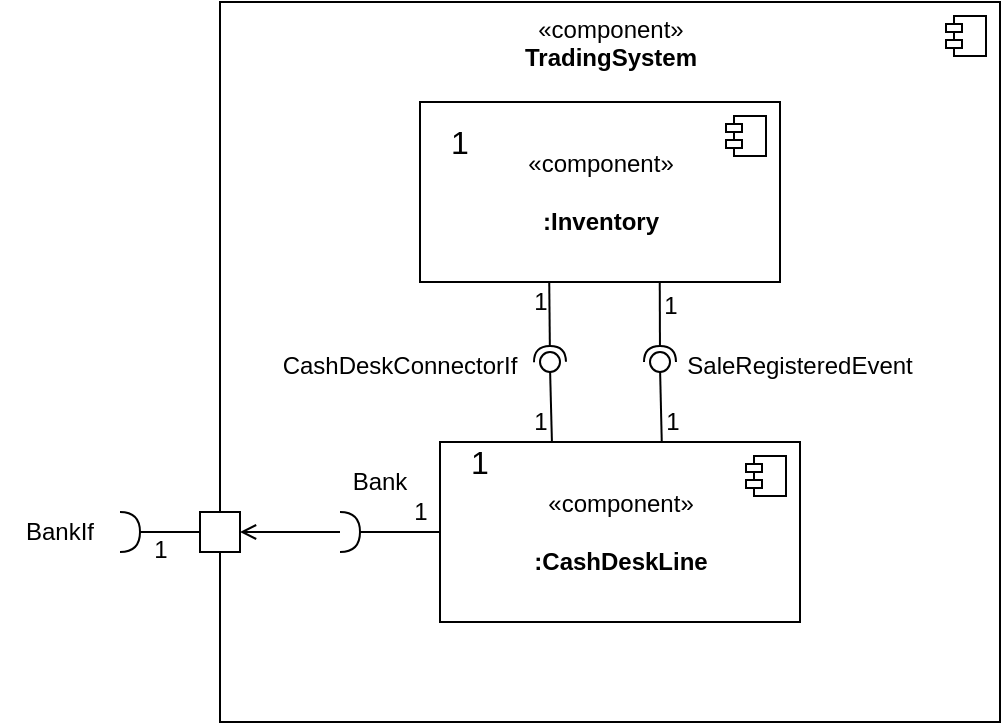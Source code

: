 <mxfile version="15.6.5" type="device"><diagram id="rW08TnTs8fKdi0iHZorY" name="Page-1"><mxGraphModel dx="1718" dy="881" grid="1" gridSize="10" guides="1" tooltips="1" connect="1" arrows="1" fold="1" page="1" pageScale="1" pageWidth="827" pageHeight="1169" math="0" shadow="0"><root><mxCell id="0"/><mxCell id="1" parent="0"/><mxCell id="LDHHtiFDuLVWcO12hkQj-3" value="&lt;span&gt;«component»&lt;/span&gt;&lt;br&gt;&lt;b&gt;TradingSystem&lt;/b&gt;" style="html=1;dropTarget=0;labelBackgroundColor=none;fontColor=default;strokeColor=default;fillColor=default;align=center;verticalAlign=top;labelPosition=center;verticalLabelPosition=middle;" vertex="1" parent="1"><mxGeometry x="140" y="340" width="390" height="360" as="geometry"/></mxCell><mxCell id="LDHHtiFDuLVWcO12hkQj-4" value="" style="shape=module;jettyWidth=8;jettyHeight=4;labelBackgroundColor=none;fontColor=default;strokeColor=default;fillColor=default;align=center;verticalAlign=bottom;" vertex="1" parent="LDHHtiFDuLVWcO12hkQj-3"><mxGeometry x="1" width="20" height="20" relative="1" as="geometry"><mxPoint x="-27" y="7" as="offset"/></mxGeometry></mxCell><mxCell id="LDHHtiFDuLVWcO12hkQj-6" value="«component»&lt;br&gt;&lt;br&gt;&lt;b&gt;:Inventory&lt;/b&gt;" style="html=1;dropTarget=0;labelBackgroundColor=none;fontColor=default;strokeColor=default;fillColor=default;align=center;verticalAlign=middle;" vertex="1" parent="1"><mxGeometry x="240" y="390" width="180" height="90" as="geometry"/></mxCell><mxCell id="LDHHtiFDuLVWcO12hkQj-7" value="" style="shape=module;jettyWidth=8;jettyHeight=4;labelBackgroundColor=none;fontColor=default;strokeColor=default;fillColor=default;align=center;verticalAlign=bottom;" vertex="1" parent="LDHHtiFDuLVWcO12hkQj-6"><mxGeometry x="1" width="20" height="20" relative="1" as="geometry"><mxPoint x="-27" y="7" as="offset"/></mxGeometry></mxCell><mxCell id="LDHHtiFDuLVWcO12hkQj-8" value="&lt;font style=&quot;font-size: 16px&quot;&gt;1&lt;/font&gt;" style="text;html=1;strokeColor=none;fillColor=none;align=center;verticalAlign=middle;whiteSpace=wrap;rounded=0;labelBackgroundColor=none;fontColor=default;" vertex="1" parent="1"><mxGeometry x="240" y="400" width="40" height="20" as="geometry"/></mxCell><mxCell id="LDHHtiFDuLVWcO12hkQj-9" value="«component»&lt;br&gt;&lt;br&gt;&lt;b&gt;:CashDeskLine&lt;/b&gt;" style="html=1;dropTarget=0;labelBackgroundColor=none;fontColor=default;strokeColor=default;fillColor=default;align=center;verticalAlign=middle;" vertex="1" parent="1"><mxGeometry x="250" y="560" width="180" height="90" as="geometry"/></mxCell><mxCell id="LDHHtiFDuLVWcO12hkQj-10" value="" style="shape=module;jettyWidth=8;jettyHeight=4;labelBackgroundColor=none;fontColor=default;strokeColor=default;fillColor=default;align=center;verticalAlign=bottom;" vertex="1" parent="LDHHtiFDuLVWcO12hkQj-9"><mxGeometry x="1" width="20" height="20" relative="1" as="geometry"><mxPoint x="-27" y="7" as="offset"/></mxGeometry></mxCell><mxCell id="LDHHtiFDuLVWcO12hkQj-11" value="&lt;font style=&quot;font-size: 16px&quot;&gt;1&lt;/font&gt;" style="text;html=1;strokeColor=none;fillColor=none;align=center;verticalAlign=middle;whiteSpace=wrap;rounded=0;labelBackgroundColor=none;fontColor=default;" vertex="1" parent="1"><mxGeometry x="250" y="560" width="40" height="20" as="geometry"/></mxCell><mxCell id="LDHHtiFDuLVWcO12hkQj-22" value="&lt;font style=&quot;font-size: 12px&quot;&gt;SaleRegisteredEvent&lt;/font&gt;" style="text;html=1;strokeColor=none;fillColor=none;align=center;verticalAlign=middle;whiteSpace=wrap;rounded=0;labelBackgroundColor=none;fontSize=16;fontColor=default;" vertex="1" parent="1"><mxGeometry x="400" y="505" width="60" height="30" as="geometry"/></mxCell><mxCell id="LDHHtiFDuLVWcO12hkQj-25" value="&lt;font style=&quot;font-size: 12px&quot;&gt;CashDeskConnectorIf&lt;/font&gt;" style="text;html=1;strokeColor=none;fillColor=none;align=center;verticalAlign=middle;whiteSpace=wrap;rounded=0;labelBackgroundColor=none;fontSize=16;fontColor=default;" vertex="1" parent="1"><mxGeometry x="200" y="505" width="60" height="30" as="geometry"/></mxCell><mxCell id="LDHHtiFDuLVWcO12hkQj-27" style="edgeStyle=orthogonalEdgeStyle;rounded=0;orthogonalLoop=1;jettySize=auto;html=1;entryX=0;entryY=0.5;entryDx=0;entryDy=0;labelBackgroundColor=default;fontSize=12;fontColor=default;strokeColor=default;endArrow=none;endFill=0;" edge="1" parent="1" source="LDHHtiFDuLVWcO12hkQj-26" target="LDHHtiFDuLVWcO12hkQj-9"><mxGeometry relative="1" as="geometry"/></mxCell><mxCell id="LDHHtiFDuLVWcO12hkQj-57" value="1" style="edgeLabel;html=1;align=center;verticalAlign=middle;resizable=0;points=[];fontSize=12;fontColor=default;labelBackgroundColor=default;" vertex="1" connectable="0" parent="LDHHtiFDuLVWcO12hkQj-27"><mxGeometry x="0.336" relative="1" as="geometry"><mxPoint x="3" y="-10" as="offset"/></mxGeometry></mxCell><mxCell id="LDHHtiFDuLVWcO12hkQj-56" style="edgeStyle=orthogonalEdgeStyle;rounded=0;orthogonalLoop=1;jettySize=auto;html=1;entryX=1;entryY=0.5;entryDx=0;entryDy=0;labelBackgroundColor=default;fontSize=12;fontColor=default;endArrow=open;endFill=0;strokeColor=default;fillColor=default;startArrow=none;startFill=0;" edge="1" parent="1" source="LDHHtiFDuLVWcO12hkQj-26" target="LDHHtiFDuLVWcO12hkQj-55"><mxGeometry relative="1" as="geometry"/></mxCell><mxCell id="LDHHtiFDuLVWcO12hkQj-26" value="" style="shape=requiredInterface;html=1;verticalLabelPosition=bottom;sketch=0;labelBackgroundColor=none;fontSize=12;fontColor=default;strokeColor=default;fillColor=default;align=center;verticalAlign=top;" vertex="1" parent="1"><mxGeometry x="200" y="595" width="10" height="20" as="geometry"/></mxCell><mxCell id="LDHHtiFDuLVWcO12hkQj-28" value="" style="rounded=0;orthogonalLoop=1;jettySize=auto;html=1;endArrow=none;endFill=0;sketch=0;sourcePerimeterSpacing=0;targetPerimeterSpacing=0;labelBackgroundColor=default;fontSize=12;fontColor=default;strokeColor=default;exitX=0.311;exitY=0.003;exitDx=0;exitDy=0;exitPerimeter=0;fillColor=default;" edge="1" target="LDHHtiFDuLVWcO12hkQj-30" parent="1" source="LDHHtiFDuLVWcO12hkQj-9"><mxGeometry relative="1" as="geometry"><mxPoint x="185" y="555" as="sourcePoint"/></mxGeometry></mxCell><mxCell id="LDHHtiFDuLVWcO12hkQj-34" value="1" style="edgeLabel;html=1;align=center;verticalAlign=middle;resizable=0;points=[];fontSize=12;fontColor=default;labelBackgroundColor=default;" vertex="1" connectable="0" parent="LDHHtiFDuLVWcO12hkQj-28"><mxGeometry x="-0.452" relative="1" as="geometry"><mxPoint x="-6" y="-1" as="offset"/></mxGeometry></mxCell><mxCell id="LDHHtiFDuLVWcO12hkQj-29" value="" style="rounded=0;orthogonalLoop=1;jettySize=auto;html=1;endArrow=halfCircle;endFill=0;entryX=0.5;entryY=0.5;endSize=6;strokeWidth=1;sketch=0;labelBackgroundColor=default;fontSize=12;fontColor=default;exitX=0.359;exitY=1.001;exitDx=0;exitDy=0;exitPerimeter=0;strokeColor=default;fillColor=default;" edge="1" target="LDHHtiFDuLVWcO12hkQj-30" parent="1" source="LDHHtiFDuLVWcO12hkQj-6"><mxGeometry relative="1" as="geometry"><mxPoint x="225" y="555" as="sourcePoint"/></mxGeometry></mxCell><mxCell id="LDHHtiFDuLVWcO12hkQj-33" value="1" style="edgeLabel;html=1;align=center;verticalAlign=middle;resizable=0;points=[];fontSize=12;fontColor=default;labelBackgroundColor=default;" vertex="1" connectable="0" parent="LDHHtiFDuLVWcO12hkQj-29"><mxGeometry x="-0.556" y="1" relative="1" as="geometry"><mxPoint x="-6" y="1" as="offset"/></mxGeometry></mxCell><mxCell id="LDHHtiFDuLVWcO12hkQj-30" value="" style="ellipse;whiteSpace=wrap;html=1;align=center;aspect=fixed;resizable=0;points=[];outlineConnect=0;sketch=0;labelBackgroundColor=none;fontSize=12;fontColor=default;strokeColor=default;fillColor=default;" vertex="1" parent="1"><mxGeometry x="300" y="515" width="10" height="10" as="geometry"/></mxCell><mxCell id="LDHHtiFDuLVWcO12hkQj-50" value="" style="rounded=0;orthogonalLoop=1;jettySize=auto;html=1;endArrow=none;endFill=0;sketch=0;sourcePerimeterSpacing=0;targetPerimeterSpacing=0;labelBackgroundColor=default;fontSize=12;fontColor=default;strokeColor=default;fillColor=default;exitX=0.616;exitY=0;exitDx=0;exitDy=0;exitPerimeter=0;" edge="1" target="LDHHtiFDuLVWcO12hkQj-52" parent="1" source="LDHHtiFDuLVWcO12hkQj-9"><mxGeometry relative="1" as="geometry"><mxPoint x="340" y="520" as="sourcePoint"/></mxGeometry></mxCell><mxCell id="LDHHtiFDuLVWcO12hkQj-54" value="1" style="edgeLabel;html=1;align=center;verticalAlign=middle;resizable=0;points=[];fontSize=12;fontColor=default;labelBackgroundColor=default;" vertex="1" connectable="0" parent="LDHHtiFDuLVWcO12hkQj-50"><mxGeometry x="-0.197" relative="1" as="geometry"><mxPoint x="5" y="4" as="offset"/></mxGeometry></mxCell><mxCell id="LDHHtiFDuLVWcO12hkQj-51" value="" style="rounded=0;orthogonalLoop=1;jettySize=auto;html=1;endArrow=halfCircle;endFill=0;entryX=0.5;entryY=0.5;endSize=6;strokeWidth=1;sketch=0;labelBackgroundColor=default;fontSize=12;fontColor=default;fillColor=default;exitX=0.666;exitY=1.004;exitDx=0;exitDy=0;exitPerimeter=0;strokeColor=default;" edge="1" target="LDHHtiFDuLVWcO12hkQj-52" parent="1" source="LDHHtiFDuLVWcO12hkQj-6"><mxGeometry relative="1" as="geometry"><mxPoint x="380" y="520" as="sourcePoint"/></mxGeometry></mxCell><mxCell id="LDHHtiFDuLVWcO12hkQj-53" value="1" style="edgeLabel;html=1;align=center;verticalAlign=middle;resizable=0;points=[];fontSize=12;fontColor=default;labelBackgroundColor=default;" vertex="1" connectable="0" parent="LDHHtiFDuLVWcO12hkQj-51"><mxGeometry x="-0.424" relative="1" as="geometry"><mxPoint x="5" as="offset"/></mxGeometry></mxCell><mxCell id="LDHHtiFDuLVWcO12hkQj-52" value="" style="ellipse;whiteSpace=wrap;html=1;align=center;aspect=fixed;resizable=0;points=[];outlineConnect=0;sketch=0;labelBackgroundColor=default;fontSize=12;fontColor=default;strokeColor=default;fillColor=default;" vertex="1" parent="1"><mxGeometry x="355" y="515" width="10" height="10" as="geometry"/></mxCell><mxCell id="LDHHtiFDuLVWcO12hkQj-55" value="" style="whiteSpace=wrap;html=1;aspect=fixed;labelBackgroundColor=default;fontSize=12;fontColor=default;strokeColor=default;fillColor=default;align=center;verticalAlign=top;" vertex="1" parent="1"><mxGeometry x="130" y="595" width="20" height="20" as="geometry"/></mxCell><mxCell id="LDHHtiFDuLVWcO12hkQj-58" value="Bank" style="text;html=1;strokeColor=none;fillColor=none;align=center;verticalAlign=middle;whiteSpace=wrap;rounded=0;labelBackgroundColor=default;fontSize=12;fontColor=default;" vertex="1" parent="1"><mxGeometry x="190" y="565" width="60" height="30" as="geometry"/></mxCell><mxCell id="LDHHtiFDuLVWcO12hkQj-60" value="1" style="edgeStyle=orthogonalEdgeStyle;rounded=0;orthogonalLoop=1;jettySize=auto;html=1;entryX=0;entryY=0.5;entryDx=0;entryDy=0;labelBackgroundColor=default;fontSize=12;fontColor=default;startArrow=none;startFill=0;endArrow=none;endFill=0;strokeColor=default;fillColor=default;strokeWidth=1;verticalAlign=top;labelPosition=center;verticalLabelPosition=middle;align=center;" edge="1" parent="1" source="LDHHtiFDuLVWcO12hkQj-59" target="LDHHtiFDuLVWcO12hkQj-55"><mxGeometry x="-0.6" y="5" relative="1" as="geometry"><mxPoint as="offset"/></mxGeometry></mxCell><mxCell id="LDHHtiFDuLVWcO12hkQj-59" value="" style="shape=requiredInterface;html=1;verticalLabelPosition=bottom;sketch=0;labelBackgroundColor=default;fontSize=12;fontColor=default;strokeColor=default;fillColor=default;align=center;verticalAlign=top;" vertex="1" parent="1"><mxGeometry x="90" y="595" width="10" height="20" as="geometry"/></mxCell><mxCell id="LDHHtiFDuLVWcO12hkQj-61" value="BankIf" style="text;html=1;strokeColor=none;fillColor=none;align=center;verticalAlign=middle;whiteSpace=wrap;rounded=0;labelBackgroundColor=default;fontSize=12;fontColor=default;" vertex="1" parent="1"><mxGeometry x="30" y="590" width="60" height="30" as="geometry"/></mxCell></root></mxGraphModel></diagram></mxfile>